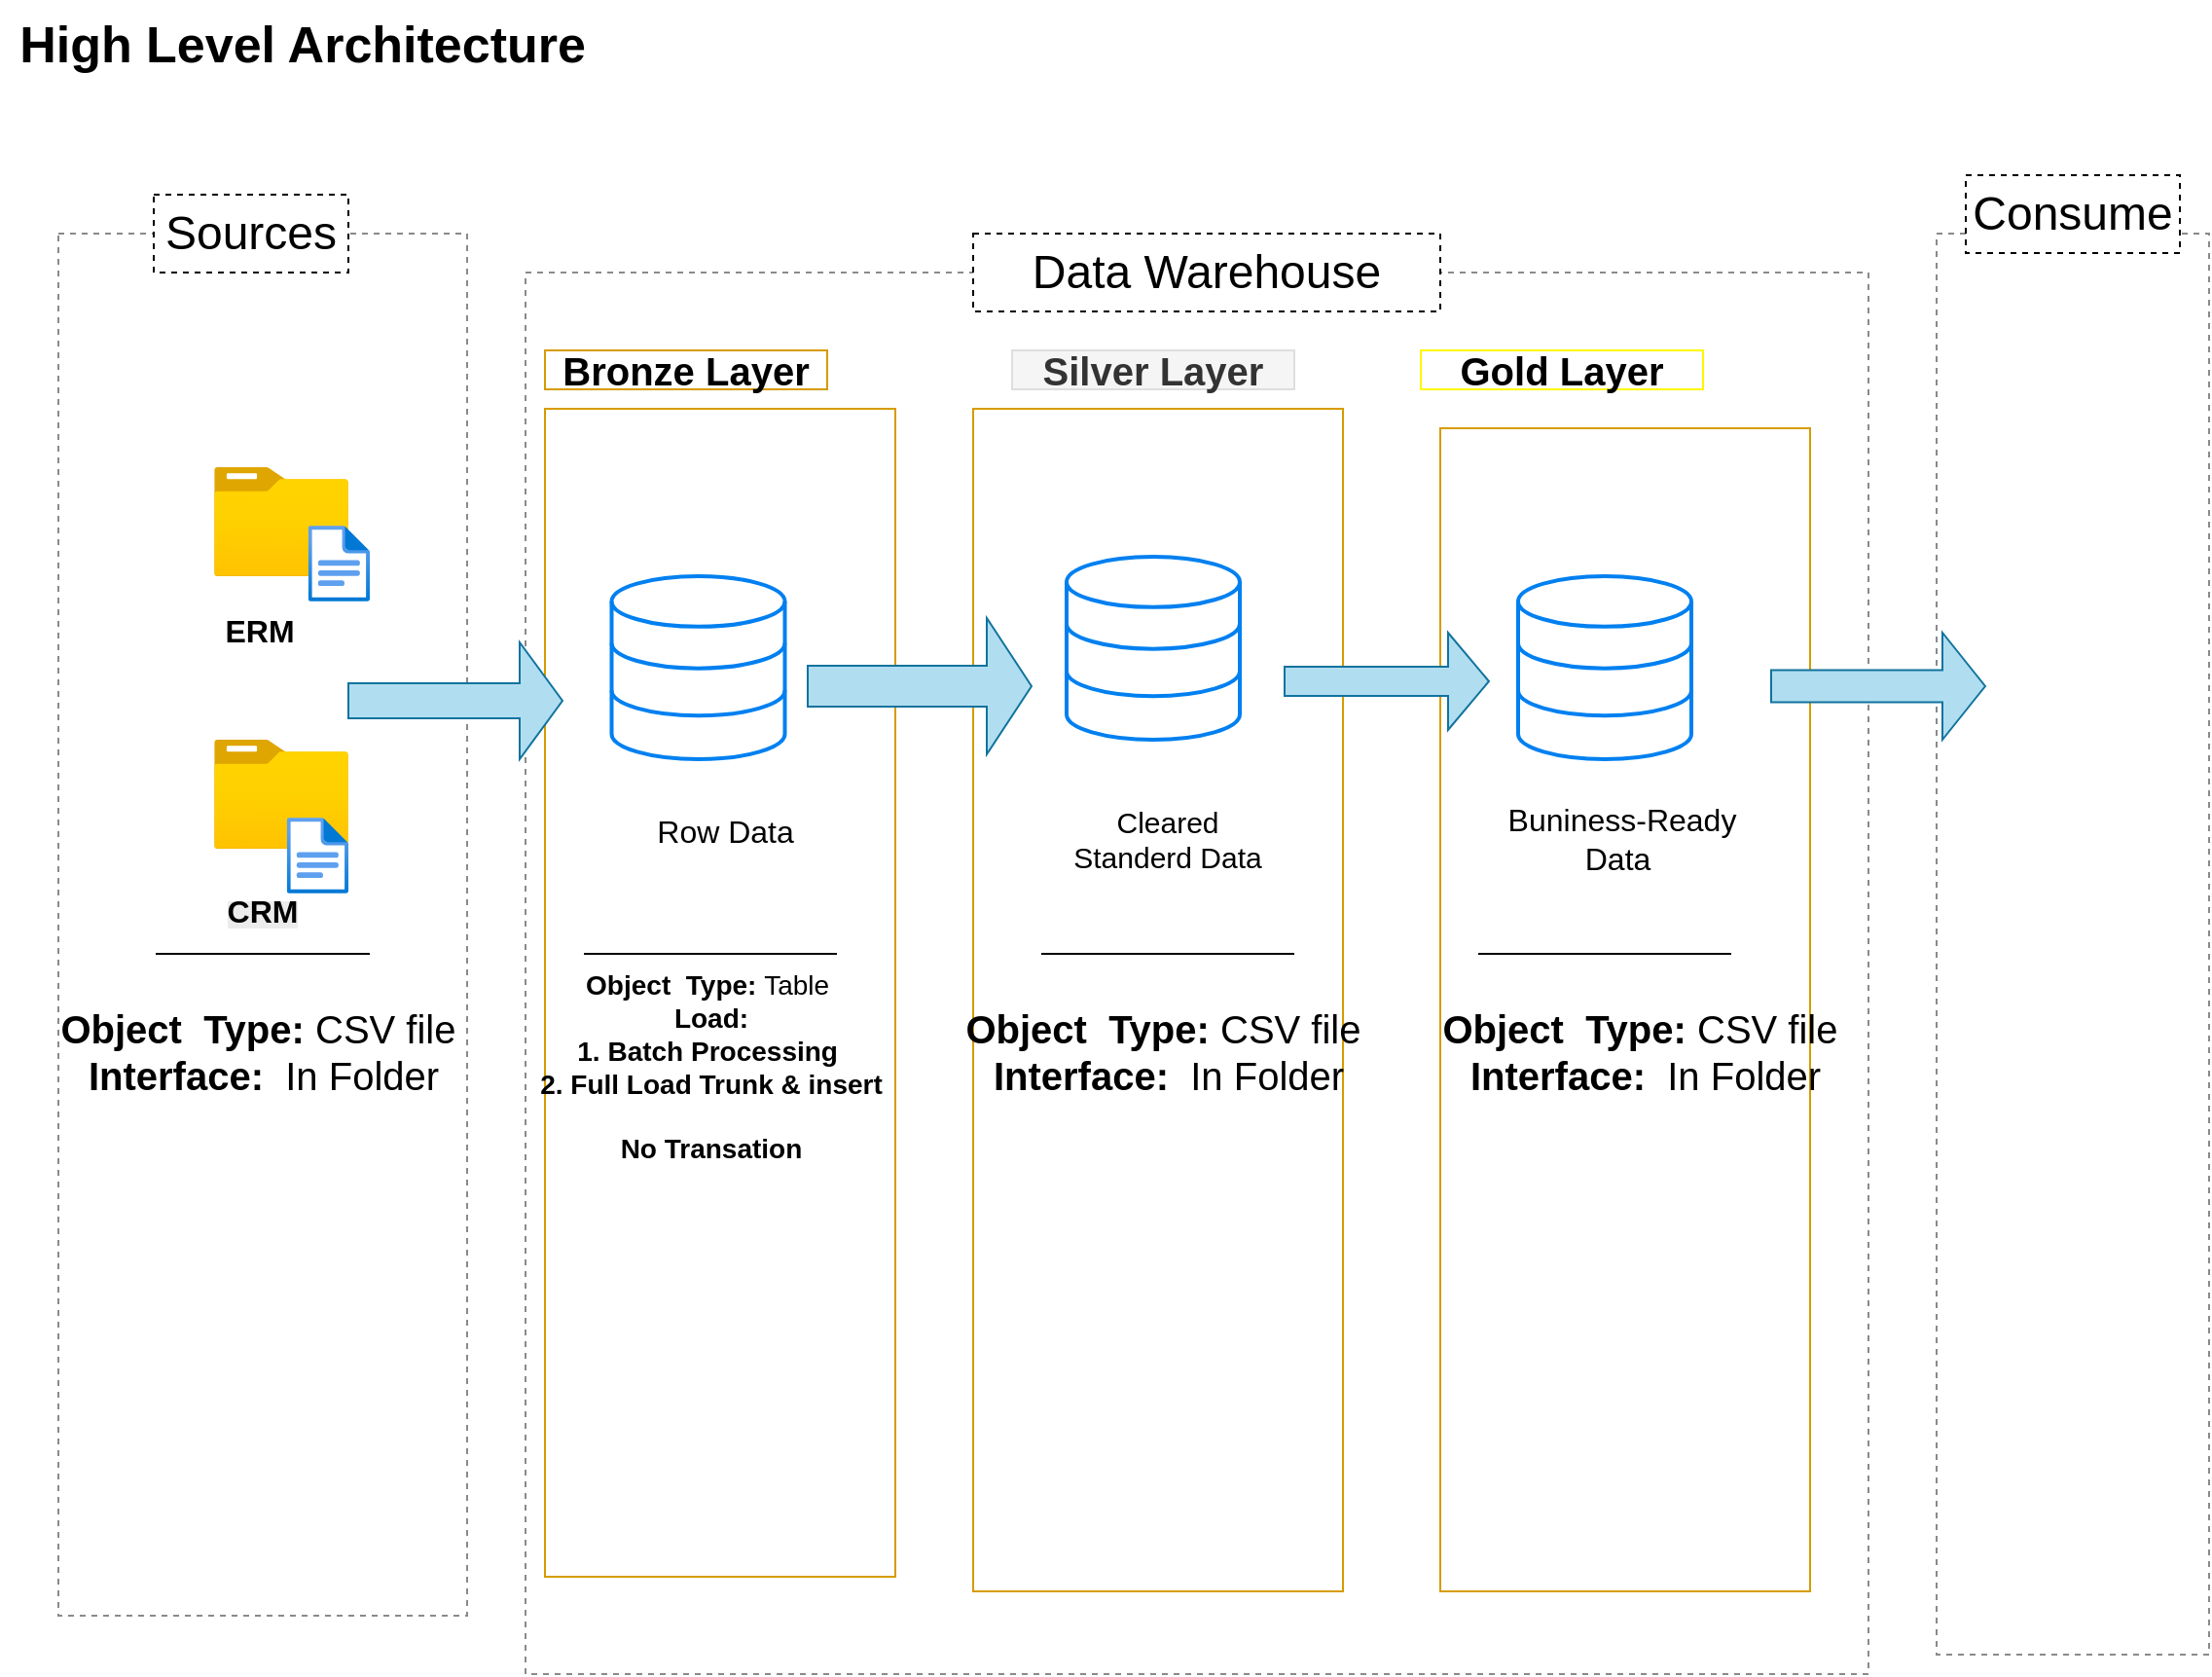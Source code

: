 <mxfile version="28.0.6">
  <diagram name="Page-1" id="zaJnTUh9UHmi-UQveYqn">
    <mxGraphModel dx="1389" dy="835" grid="1" gridSize="10" guides="1" tooltips="1" connect="1" arrows="1" fold="1" page="1" pageScale="1" pageWidth="850" pageHeight="1100" math="0" shadow="0">
      <root>
        <mxCell id="0" />
        <mxCell id="1" parent="0" />
        <mxCell id="PhqGcx4Hnth5ng1oRxhu-1" value="&lt;b&gt;&lt;font style=&quot;font-size: 26px;&quot;&gt;High Level Architecture&lt;/font&gt;&lt;/b&gt;&lt;div&gt;&lt;br&gt;&lt;/div&gt;" style="text;html=1;align=center;verticalAlign=middle;resizable=0;points=[];autosize=1;strokeColor=none;fillColor=none;" parent="1" vertex="1">
          <mxGeometry x="10" y="10" width="310" height="60" as="geometry" />
        </mxCell>
        <mxCell id="PhqGcx4Hnth5ng1oRxhu-2" value="&#xa;&lt;b style=&quot;forced-color-adjust: none; color: rgb(0, 0, 0); font-family: Helvetica; font-size: 12px; font-style: normal; font-variant-ligatures: normal; font-variant-caps: normal; letter-spacing: normal; orphans: 2; text-align: center; text-indent: 0px; text-transform: none; widows: 2; word-spacing: 0px; -webkit-text-stroke-width: 0px; white-space: normal; background-color: rgb(236, 236, 236); text-decoration-thickness: initial; text-decoration-style: initial; text-decoration-color: initial;&quot;&gt;&lt;font style=&quot;forced-color-adjust: none; font-size: 16px;&quot;&gt;CRM&lt;/font&gt;&lt;/b&gt;&#xa;&#xa;" style="rounded=0;whiteSpace=wrap;html=1;fillColor=none;strokeColor=light-dark(#8a8a8a, #ededed);dashed=1;" parent="1" vertex="1">
          <mxGeometry x="40" y="130" width="210" height="710" as="geometry" />
        </mxCell>
        <mxCell id="PhqGcx4Hnth5ng1oRxhu-3" value="Sources" style="rounded=0;whiteSpace=wrap;html=1;fontSize=24;fillColor=default;dashed=1;" parent="1" vertex="1">
          <mxGeometry x="89" y="110" width="100" height="40" as="geometry" />
        </mxCell>
        <mxCell id="PhqGcx4Hnth5ng1oRxhu-5" value="" style="rounded=0;whiteSpace=wrap;html=1;fillColor=none;strokeColor=light-dark(#8a8a8a, #ededed);dashed=1;" parent="1" vertex="1">
          <mxGeometry x="280" y="150" width="690" height="720" as="geometry" />
        </mxCell>
        <mxCell id="PhqGcx4Hnth5ng1oRxhu-6" value="Data Warehouse" style="rounded=0;whiteSpace=wrap;html=1;fontSize=24;fillColor=default;dashed=1;" parent="1" vertex="1">
          <mxGeometry x="510" y="130" width="240" height="40" as="geometry" />
        </mxCell>
        <mxCell id="PhqGcx4Hnth5ng1oRxhu-10" value="" style="rounded=0;whiteSpace=wrap;html=1;fillColor=none;strokeColor=light-dark(#8a8a8a, #ededed);dashed=1;" parent="1" vertex="1">
          <mxGeometry x="1005" y="130" width="140" height="730" as="geometry" />
        </mxCell>
        <mxCell id="PhqGcx4Hnth5ng1oRxhu-11" value="Consume" style="rounded=0;whiteSpace=wrap;html=1;fontSize=24;fillColor=default;dashed=1;" parent="1" vertex="1">
          <mxGeometry x="1020" y="100" width="110" height="40" as="geometry" />
        </mxCell>
        <mxCell id="PhqGcx4Hnth5ng1oRxhu-12" value="Bronze Layer" style="rounded=0;whiteSpace=wrap;html=1;fillColor=default;strokeColor=#d79b00;fontSize=20;fontStyle=1" parent="1" vertex="1">
          <mxGeometry x="290" y="190" width="145" height="20" as="geometry" />
        </mxCell>
        <mxCell id="PhqGcx4Hnth5ng1oRxhu-15" value="" style="rounded=0;whiteSpace=wrap;html=1;fillColor=none;strokeColor=#d79b00;fontSize=20;" parent="1" vertex="1">
          <mxGeometry x="290" y="220" width="180" height="600" as="geometry" />
        </mxCell>
        <mxCell id="PhqGcx4Hnth5ng1oRxhu-18" value="Silver Layer" style="rounded=0;whiteSpace=wrap;html=1;fillColor=#f5f5f5;strokeColor=light-dark(#dedede, #959595);fontSize=20;fontColor=#333333;fontStyle=1" parent="1" vertex="1">
          <mxGeometry x="530" y="190" width="145" height="20" as="geometry" />
        </mxCell>
        <mxCell id="PhqGcx4Hnth5ng1oRxhu-19" value="" style="rounded=0;whiteSpace=wrap;html=1;fillColor=none;strokeColor=#d79b00;fontSize=20;" parent="1" vertex="1">
          <mxGeometry x="510" y="220" width="190" height="607.5" as="geometry" />
        </mxCell>
        <mxCell id="PhqGcx4Hnth5ng1oRxhu-21" value="Gold Layer" style="rounded=0;whiteSpace=wrap;html=1;fillColor=default;strokeColor=light-dark(#fff700, #5c79a3);fontSize=20;fontStyle=1" parent="1" vertex="1">
          <mxGeometry x="740" y="190" width="145" height="20" as="geometry" />
        </mxCell>
        <mxCell id="PhqGcx4Hnth5ng1oRxhu-22" value="" style="rounded=0;whiteSpace=wrap;html=1;fillColor=none;strokeColor=#d79b00;fontSize=20;" parent="1" vertex="1">
          <mxGeometry x="750" y="230" width="190" height="597.5" as="geometry" />
        </mxCell>
        <mxCell id="PhqGcx4Hnth5ng1oRxhu-23" value="" style="image;aspect=fixed;html=1;points=[];align=center;fontSize=12;image=img/lib/azure2/general/Folder_Blank.svg;" parent="1" vertex="1">
          <mxGeometry x="120" y="250" width="69" height="56.0" as="geometry" />
        </mxCell>
        <mxCell id="PhqGcx4Hnth5ng1oRxhu-24" value="" style="image;aspect=fixed;html=1;points=[];align=center;fontSize=12;image=img/lib/azure2/general/File.svg;" parent="1" vertex="1">
          <mxGeometry x="168.35" y="280" width="31.65" height="39" as="geometry" />
        </mxCell>
        <mxCell id="PhqGcx4Hnth5ng1oRxhu-25" value="" style="image;aspect=fixed;html=1;points=[];align=center;fontSize=12;image=img/lib/azure2/general/Folder_Blank.svg;" parent="1" vertex="1">
          <mxGeometry x="120" y="390" width="69" height="56.0" as="geometry" />
        </mxCell>
        <mxCell id="PhqGcx4Hnth5ng1oRxhu-26" value="" style="image;aspect=fixed;html=1;points=[];align=center;fontSize=12;image=img/lib/azure2/general/File.svg;" parent="1" vertex="1">
          <mxGeometry x="157.35" y="430" width="31.65" height="39" as="geometry" />
        </mxCell>
        <mxCell id="PhqGcx4Hnth5ng1oRxhu-29" value="&lt;b&gt;&lt;font style=&quot;font-size: 16px;&quot;&gt;ERM&lt;/font&gt;&lt;/b&gt;" style="text;html=1;align=center;verticalAlign=middle;resizable=0;points=[];autosize=1;strokeColor=none;fillColor=none;" parent="1" vertex="1">
          <mxGeometry x="113.35" y="319" width="60" height="30" as="geometry" />
        </mxCell>
        <mxCell id="PhqGcx4Hnth5ng1oRxhu-30" value="" style="endArrow=none;html=1;rounded=0;" parent="1" edge="1">
          <mxGeometry width="50" height="50" relative="1" as="geometry">
            <mxPoint x="90" y="500" as="sourcePoint" />
            <mxPoint x="200" y="500" as="targetPoint" />
          </mxGeometry>
        </mxCell>
        <mxCell id="PhqGcx4Hnth5ng1oRxhu-34" value="&lt;b&gt;Object&amp;nbsp; Type:&lt;/b&gt; CSV file&amp;nbsp;&lt;div&gt;&lt;b&gt;Interface:&lt;/b&gt;&amp;nbsp; In Folder&lt;/div&gt;" style="text;html=1;align=center;verticalAlign=middle;resizable=0;points=[];autosize=1;strokeColor=none;fillColor=none;fontSize=20;" parent="1" vertex="1">
          <mxGeometry x="30" y="520" width="230" height="60" as="geometry" />
        </mxCell>
        <mxCell id="gpXqBkKYN1dgfwq-3Qaj-1" value="" style="html=1;verticalLabelPosition=bottom;align=center;labelBackgroundColor=#ffffff;verticalAlign=top;strokeWidth=2;strokeColor=#0080F0;shadow=0;dashed=0;shape=mxgraph.ios7.icons.data;" vertex="1" parent="1">
          <mxGeometry x="324.25" y="306" width="89" height="94" as="geometry" />
        </mxCell>
        <mxCell id="gpXqBkKYN1dgfwq-3Qaj-2" value="" style="html=1;verticalLabelPosition=bottom;align=center;labelBackgroundColor=#ffffff;verticalAlign=top;strokeWidth=2;strokeColor=#0080F0;shadow=0;dashed=0;shape=mxgraph.ios7.icons.data;" vertex="1" parent="1">
          <mxGeometry x="558" y="296" width="89" height="94" as="geometry" />
        </mxCell>
        <mxCell id="gpXqBkKYN1dgfwq-3Qaj-3" value="" style="html=1;verticalLabelPosition=bottom;align=center;labelBackgroundColor=#ffffff;verticalAlign=top;strokeWidth=2;strokeColor=#0080F0;shadow=0;dashed=0;shape=mxgraph.ios7.icons.data;" vertex="1" parent="1">
          <mxGeometry x="790" y="306" width="89" height="94" as="geometry" />
        </mxCell>
        <mxCell id="gpXqBkKYN1dgfwq-3Qaj-4" value="" style="shape=singleArrow;whiteSpace=wrap;html=1;fillColor=#b1ddf0;strokeColor=#10739e;" vertex="1" parent="1">
          <mxGeometry x="189" y="340" width="110" height="60" as="geometry" />
        </mxCell>
        <mxCell id="gpXqBkKYN1dgfwq-3Qaj-6" value="" style="shape=singleArrow;whiteSpace=wrap;html=1;fillColor=#b1ddf0;strokeColor=#10739e;" vertex="1" parent="1">
          <mxGeometry x="425" y="327.5" width="115" height="70" as="geometry" />
        </mxCell>
        <mxCell id="gpXqBkKYN1dgfwq-3Qaj-7" value="" style="shape=singleArrow;whiteSpace=wrap;html=1;fillColor=#b1ddf0;strokeColor=#10739e;" vertex="1" parent="1">
          <mxGeometry x="670" y="335" width="105" height="50" as="geometry" />
        </mxCell>
        <mxCell id="gpXqBkKYN1dgfwq-3Qaj-8" value="" style="shape=singleArrow;whiteSpace=wrap;html=1;fillColor=#b1ddf0;strokeColor=#10739e;" vertex="1" parent="1">
          <mxGeometry x="920" y="335" width="110" height="55" as="geometry" />
        </mxCell>
        <mxCell id="gpXqBkKYN1dgfwq-3Qaj-13" value="Row Data&amp;nbsp;" style="text;html=1;align=center;verticalAlign=middle;whiteSpace=wrap;rounded=0;fontSize=16;" vertex="1" parent="1">
          <mxGeometry x="310" y="413.5" width="150" height="46.5" as="geometry" />
        </mxCell>
        <mxCell id="gpXqBkKYN1dgfwq-3Qaj-16" value="Cleared Standerd Data" style="text;html=1;align=center;verticalAlign=middle;whiteSpace=wrap;rounded=0;fontSize=15;" vertex="1" parent="1">
          <mxGeometry x="560" y="422" width="100" height="38" as="geometry" />
        </mxCell>
        <mxCell id="gpXqBkKYN1dgfwq-3Qaj-17" value="Buniness-Ready&lt;div&gt;Data&amp;nbsp;&lt;/div&gt;" style="text;html=1;align=center;verticalAlign=middle;whiteSpace=wrap;rounded=0;fontSize=16;" vertex="1" parent="1">
          <mxGeometry x="775" y="427" width="136.5" height="28" as="geometry" />
        </mxCell>
        <mxCell id="gpXqBkKYN1dgfwq-3Qaj-22" value="" style="endArrow=none;html=1;rounded=0;" edge="1" parent="1">
          <mxGeometry width="50" height="50" relative="1" as="geometry">
            <mxPoint x="310" y="500" as="sourcePoint" />
            <mxPoint x="440" y="500" as="targetPoint" />
          </mxGeometry>
        </mxCell>
        <mxCell id="gpXqBkKYN1dgfwq-3Qaj-23" value="" style="endArrow=none;html=1;rounded=0;" edge="1" parent="1">
          <mxGeometry width="50" height="50" relative="1" as="geometry">
            <mxPoint x="545" y="500" as="sourcePoint" />
            <mxPoint x="675" y="500" as="targetPoint" />
          </mxGeometry>
        </mxCell>
        <mxCell id="gpXqBkKYN1dgfwq-3Qaj-24" value="" style="endArrow=none;html=1;rounded=0;" edge="1" parent="1">
          <mxGeometry width="50" height="50" relative="1" as="geometry">
            <mxPoint x="769.5" y="500" as="sourcePoint" />
            <mxPoint x="899.5" y="500" as="targetPoint" />
          </mxGeometry>
        </mxCell>
        <mxCell id="gpXqBkKYN1dgfwq-3Qaj-28" value="&lt;b&gt;Object&amp;nbsp; Type:&lt;/b&gt;&amp;nbsp;Table&amp;nbsp;&lt;div&gt;&lt;b&gt;Load:&lt;/b&gt;&lt;/div&gt;&lt;div&gt;&lt;b&gt;1. Batch Processing&amp;nbsp;&lt;/b&gt;&lt;/div&gt;&lt;div&gt;&lt;b&gt;2. Full Load Trunk &amp;amp; insert&lt;/b&gt;&lt;/div&gt;&lt;div&gt;&lt;br&gt;&lt;/div&gt;&lt;div&gt;&lt;b&gt;No Transation&lt;/b&gt;&lt;/div&gt;&lt;div&gt;&lt;b&gt;&lt;br&gt;&lt;/b&gt;&lt;/div&gt;&lt;div&gt;&lt;b&gt;&lt;br&gt;&lt;/b&gt;&lt;/div&gt;" style="text;html=1;align=center;verticalAlign=middle;resizable=0;points=[];autosize=1;strokeColor=none;fillColor=none;fontSize=14;" vertex="1" parent="1">
          <mxGeometry x="275" y="500" width="200" height="150" as="geometry" />
        </mxCell>
        <mxCell id="gpXqBkKYN1dgfwq-3Qaj-29" value="&lt;b&gt;Object&amp;nbsp; Type:&lt;/b&gt; CSV file&amp;nbsp;&lt;div&gt;&lt;b&gt;Interface:&lt;/b&gt;&amp;nbsp; In Folder&lt;/div&gt;" style="text;html=1;align=center;verticalAlign=middle;resizable=0;points=[];autosize=1;strokeColor=none;fillColor=none;fontSize=20;" vertex="1" parent="1">
          <mxGeometry x="495" y="520" width="230" height="60" as="geometry" />
        </mxCell>
        <mxCell id="gpXqBkKYN1dgfwq-3Qaj-30" value="&lt;b&gt;Object&amp;nbsp; Type:&lt;/b&gt; CSV file&amp;nbsp;&lt;div&gt;&lt;b&gt;Interface:&lt;/b&gt;&amp;nbsp; In Folder&lt;/div&gt;" style="text;html=1;align=center;verticalAlign=middle;resizable=0;points=[];autosize=1;strokeColor=none;fillColor=none;fontSize=20;" vertex="1" parent="1">
          <mxGeometry x="740" y="520" width="230" height="60" as="geometry" />
        </mxCell>
      </root>
    </mxGraphModel>
  </diagram>
</mxfile>
